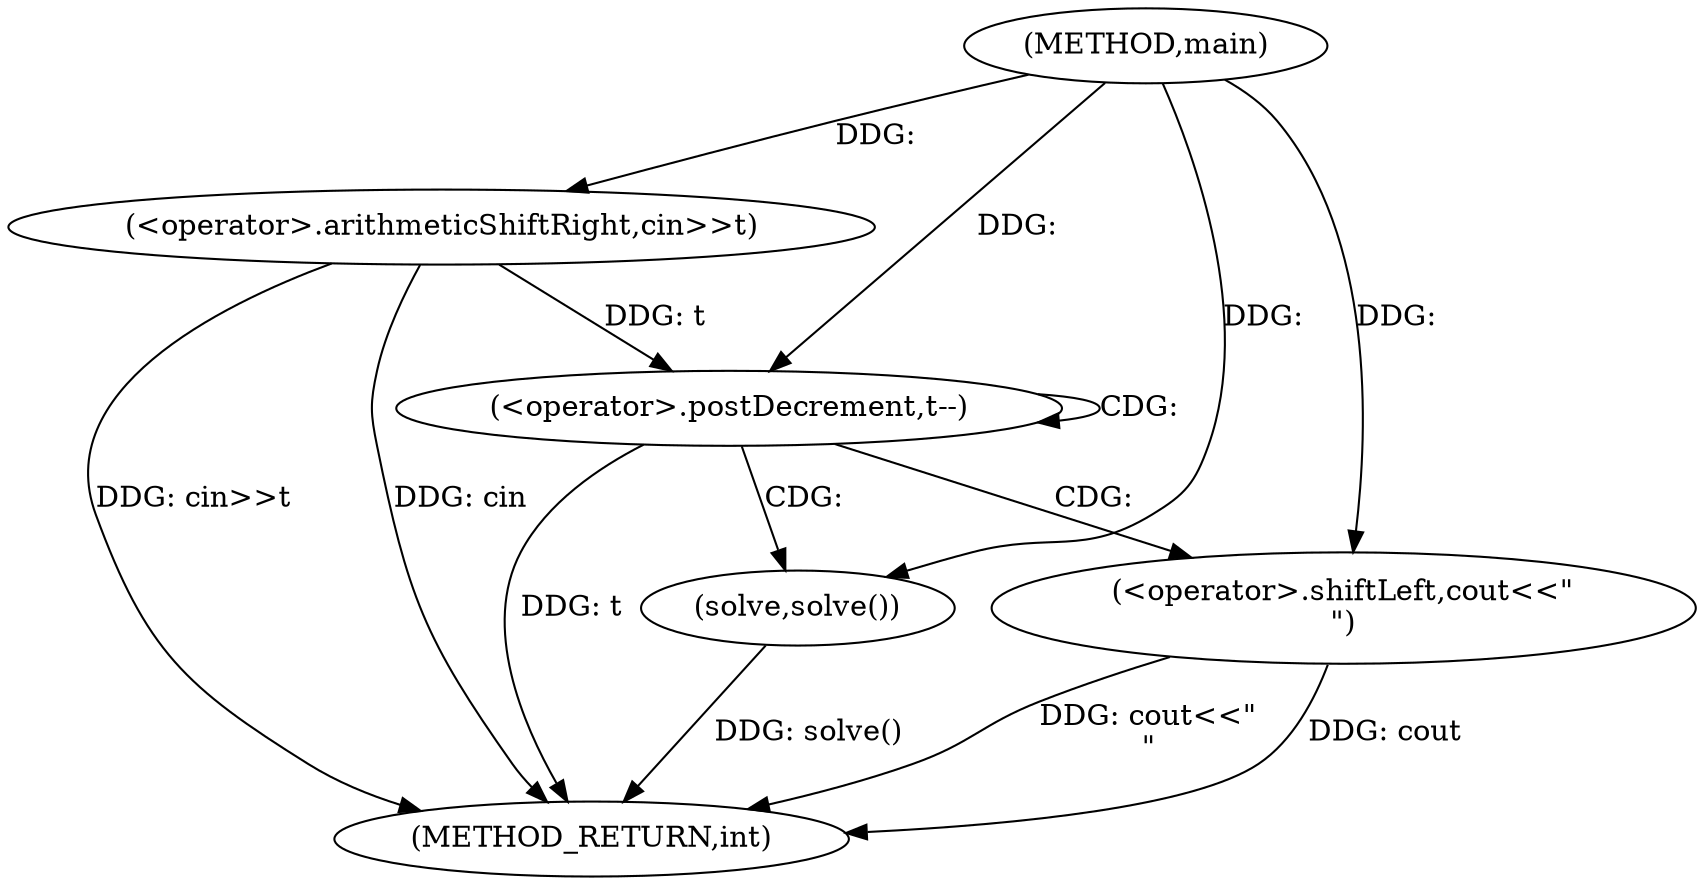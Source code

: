 digraph "main" {  
"1000157" [label = "(METHOD,main)" ]
"1000171" [label = "(METHOD_RETURN,int)" ]
"1000160" [label = "(<operator>.arithmeticShiftRight,cin>>t)" ]
"1000164" [label = "(<operator>.postDecrement,t--)" ]
"1000167" [label = "(solve,solve())" ]
"1000168" [label = "(<operator>.shiftLeft,cout<<\"\n\")" ]
  "1000160" -> "1000171"  [ label = "DDG: cin>>t"] 
  "1000164" -> "1000171"  [ label = "DDG: t"] 
  "1000167" -> "1000171"  [ label = "DDG: solve()"] 
  "1000168" -> "1000171"  [ label = "DDG: cout<<\"\n\""] 
  "1000168" -> "1000171"  [ label = "DDG: cout"] 
  "1000160" -> "1000171"  [ label = "DDG: cin"] 
  "1000157" -> "1000160"  [ label = "DDG: "] 
  "1000160" -> "1000164"  [ label = "DDG: t"] 
  "1000157" -> "1000164"  [ label = "DDG: "] 
  "1000157" -> "1000167"  [ label = "DDG: "] 
  "1000157" -> "1000168"  [ label = "DDG: "] 
  "1000164" -> "1000168"  [ label = "CDG: "] 
  "1000164" -> "1000164"  [ label = "CDG: "] 
  "1000164" -> "1000167"  [ label = "CDG: "] 
}
